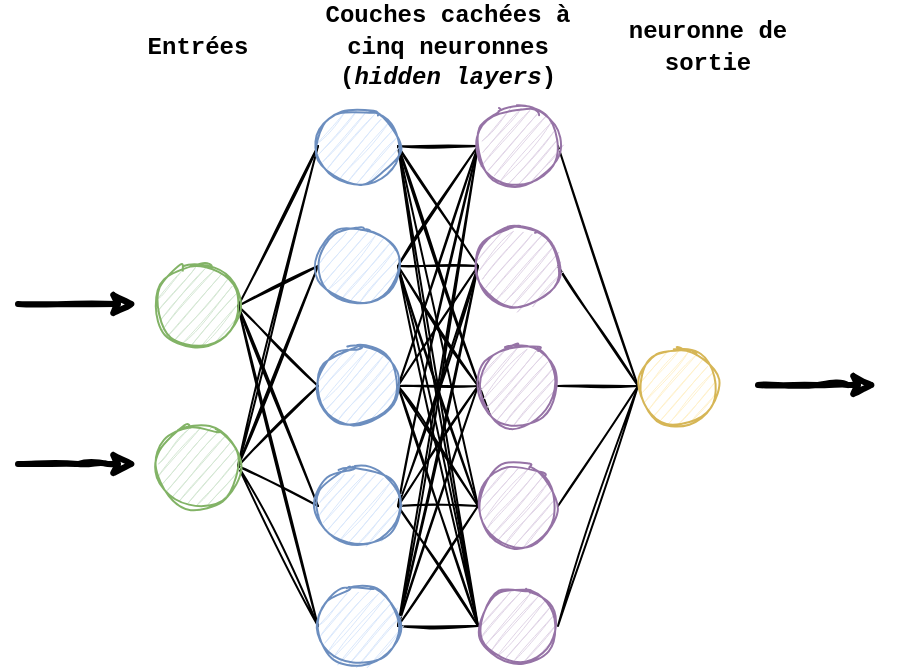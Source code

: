 <mxfile version="13.6.10" type="device"><diagram id="lkmKTa7o8zId7gAGp2KL" name="Page-1"><mxGraphModel dx="1426" dy="803" grid="1" gridSize="10" guides="1" tooltips="1" connect="1" arrows="1" fold="1" page="1" pageScale="1" pageWidth="827" pageHeight="1169" math="0" shadow="0"><root><mxCell id="0"/><mxCell id="1" parent="0"/><mxCell id="FZiajfZyLITM8elXd2RX-15" style="rounded=0;orthogonalLoop=1;jettySize=auto;html=1;exitX=1;exitY=0.5;exitDx=0;exitDy=0;entryX=0;entryY=0.5;entryDx=0;entryDy=0;endArrow=none;endFill=0;sketch=1;" edge="1" parent="1" source="FZiajfZyLITM8elXd2RX-1" target="FZiajfZyLITM8elXd2RX-3"><mxGeometry relative="1" as="geometry"/></mxCell><mxCell id="FZiajfZyLITM8elXd2RX-16" style="edgeStyle=none;rounded=0;orthogonalLoop=1;jettySize=auto;html=1;exitX=1;exitY=0.5;exitDx=0;exitDy=0;entryX=0;entryY=0.5;entryDx=0;entryDy=0;endArrow=none;endFill=0;sketch=1;" edge="1" parent="1" source="FZiajfZyLITM8elXd2RX-1" target="FZiajfZyLITM8elXd2RX-4"><mxGeometry relative="1" as="geometry"/></mxCell><mxCell id="FZiajfZyLITM8elXd2RX-17" style="edgeStyle=none;rounded=0;orthogonalLoop=1;jettySize=auto;html=1;exitX=1;exitY=0.5;exitDx=0;exitDy=0;entryX=0;entryY=0.5;entryDx=0;entryDy=0;endArrow=none;endFill=0;sketch=1;" edge="1" parent="1" source="FZiajfZyLITM8elXd2RX-1" target="FZiajfZyLITM8elXd2RX-5"><mxGeometry relative="1" as="geometry"/></mxCell><mxCell id="FZiajfZyLITM8elXd2RX-18" style="edgeStyle=none;rounded=0;orthogonalLoop=1;jettySize=auto;html=1;exitX=1;exitY=0.5;exitDx=0;exitDy=0;entryX=0;entryY=0.5;entryDx=0;entryDy=0;endArrow=none;endFill=0;sketch=1;" edge="1" parent="1" source="FZiajfZyLITM8elXd2RX-1" target="FZiajfZyLITM8elXd2RX-6"><mxGeometry relative="1" as="geometry"/></mxCell><mxCell id="FZiajfZyLITM8elXd2RX-19" style="edgeStyle=none;rounded=0;orthogonalLoop=1;jettySize=auto;html=1;exitX=1;exitY=0.5;exitDx=0;exitDy=0;entryX=0;entryY=0.5;entryDx=0;entryDy=0;endArrow=none;endFill=0;sketch=1;" edge="1" parent="1" source="FZiajfZyLITM8elXd2RX-1" target="FZiajfZyLITM8elXd2RX-7"><mxGeometry relative="1" as="geometry"/></mxCell><mxCell id="FZiajfZyLITM8elXd2RX-1" value="" style="ellipse;whiteSpace=wrap;html=1;aspect=fixed;fillColor=#d5e8d4;strokeColor=#82b366;sketch=1;" vertex="1" parent="1"><mxGeometry x="160" y="320" width="40" height="40" as="geometry"/></mxCell><mxCell id="FZiajfZyLITM8elXd2RX-20" style="edgeStyle=none;rounded=0;orthogonalLoop=1;jettySize=auto;html=1;exitX=1;exitY=0.5;exitDx=0;exitDy=0;entryX=0;entryY=0.5;entryDx=0;entryDy=0;endArrow=none;endFill=0;sketch=1;" edge="1" parent="1" source="FZiajfZyLITM8elXd2RX-2" target="FZiajfZyLITM8elXd2RX-3"><mxGeometry relative="1" as="geometry"/></mxCell><mxCell id="FZiajfZyLITM8elXd2RX-21" style="edgeStyle=none;rounded=0;orthogonalLoop=1;jettySize=auto;html=1;exitX=1;exitY=0.5;exitDx=0;exitDy=0;entryX=0;entryY=0.5;entryDx=0;entryDy=0;endArrow=none;endFill=0;sketch=1;" edge="1" parent="1" source="FZiajfZyLITM8elXd2RX-2" target="FZiajfZyLITM8elXd2RX-4"><mxGeometry relative="1" as="geometry"/></mxCell><mxCell id="FZiajfZyLITM8elXd2RX-22" style="edgeStyle=none;rounded=0;orthogonalLoop=1;jettySize=auto;html=1;exitX=1;exitY=0.5;exitDx=0;exitDy=0;entryX=0;entryY=0.5;entryDx=0;entryDy=0;endArrow=none;endFill=0;sketch=1;" edge="1" parent="1" source="FZiajfZyLITM8elXd2RX-2" target="FZiajfZyLITM8elXd2RX-5"><mxGeometry relative="1" as="geometry"/></mxCell><mxCell id="FZiajfZyLITM8elXd2RX-23" style="edgeStyle=none;rounded=0;orthogonalLoop=1;jettySize=auto;html=1;exitX=1;exitY=0.5;exitDx=0;exitDy=0;entryX=0;entryY=0.5;entryDx=0;entryDy=0;endArrow=none;endFill=0;sketch=1;" edge="1" parent="1" source="FZiajfZyLITM8elXd2RX-2" target="FZiajfZyLITM8elXd2RX-6"><mxGeometry relative="1" as="geometry"/></mxCell><mxCell id="FZiajfZyLITM8elXd2RX-24" style="edgeStyle=none;rounded=0;orthogonalLoop=1;jettySize=auto;html=1;exitX=1;exitY=0.5;exitDx=0;exitDy=0;endArrow=none;endFill=0;sketch=1;" edge="1" parent="1" source="FZiajfZyLITM8elXd2RX-2"><mxGeometry relative="1" as="geometry"><mxPoint x="240" y="500" as="targetPoint"/></mxGeometry></mxCell><mxCell id="FZiajfZyLITM8elXd2RX-2" value="" style="ellipse;whiteSpace=wrap;html=1;aspect=fixed;fillColor=#d5e8d4;strokeColor=#82b366;sketch=1;" vertex="1" parent="1"><mxGeometry x="160" y="400" width="40" height="40" as="geometry"/></mxCell><mxCell id="FZiajfZyLITM8elXd2RX-25" style="edgeStyle=none;rounded=0;orthogonalLoop=1;jettySize=auto;html=1;exitX=1;exitY=0.5;exitDx=0;exitDy=0;entryX=0;entryY=0.5;entryDx=0;entryDy=0;endArrow=none;endFill=0;sketch=1;" edge="1" parent="1" source="FZiajfZyLITM8elXd2RX-3" target="FZiajfZyLITM8elXd2RX-8"><mxGeometry relative="1" as="geometry"/></mxCell><mxCell id="FZiajfZyLITM8elXd2RX-26" style="edgeStyle=none;rounded=0;orthogonalLoop=1;jettySize=auto;html=1;exitX=1;exitY=0.5;exitDx=0;exitDy=0;entryX=0;entryY=0.5;entryDx=0;entryDy=0;endArrow=none;endFill=0;sketch=1;" edge="1" parent="1" source="FZiajfZyLITM8elXd2RX-3" target="FZiajfZyLITM8elXd2RX-9"><mxGeometry relative="1" as="geometry"/></mxCell><mxCell id="FZiajfZyLITM8elXd2RX-27" style="edgeStyle=none;rounded=0;orthogonalLoop=1;jettySize=auto;html=1;exitX=1;exitY=0.5;exitDx=0;exitDy=0;entryX=0;entryY=1;entryDx=0;entryDy=0;endArrow=none;endFill=0;sketch=1;" edge="1" parent="1" source="FZiajfZyLITM8elXd2RX-3" target="FZiajfZyLITM8elXd2RX-10"><mxGeometry relative="1" as="geometry"/></mxCell><mxCell id="FZiajfZyLITM8elXd2RX-28" style="edgeStyle=none;rounded=0;orthogonalLoop=1;jettySize=auto;html=1;exitX=1;exitY=0.5;exitDx=0;exitDy=0;entryX=0;entryY=0.5;entryDx=0;entryDy=0;endArrow=none;endFill=0;sketch=1;" edge="1" parent="1" source="FZiajfZyLITM8elXd2RX-3" target="FZiajfZyLITM8elXd2RX-11"><mxGeometry relative="1" as="geometry"/></mxCell><mxCell id="FZiajfZyLITM8elXd2RX-29" style="edgeStyle=none;rounded=0;orthogonalLoop=1;jettySize=auto;html=1;exitX=1;exitY=0.5;exitDx=0;exitDy=0;entryX=0;entryY=0.5;entryDx=0;entryDy=0;endArrow=none;endFill=0;sketch=1;" edge="1" parent="1" source="FZiajfZyLITM8elXd2RX-3" target="FZiajfZyLITM8elXd2RX-12"><mxGeometry relative="1" as="geometry"/></mxCell><mxCell id="FZiajfZyLITM8elXd2RX-3" value="" style="ellipse;whiteSpace=wrap;html=1;aspect=fixed;fillColor=#dae8fc;strokeColor=#6c8ebf;sketch=1;" vertex="1" parent="1"><mxGeometry x="240" y="240" width="40" height="40" as="geometry"/></mxCell><mxCell id="FZiajfZyLITM8elXd2RX-30" style="edgeStyle=none;rounded=0;orthogonalLoop=1;jettySize=auto;html=1;exitX=1;exitY=0.5;exitDx=0;exitDy=0;entryX=0;entryY=0.5;entryDx=0;entryDy=0;endArrow=none;endFill=0;sketch=1;" edge="1" parent="1" source="FZiajfZyLITM8elXd2RX-4" target="FZiajfZyLITM8elXd2RX-8"><mxGeometry relative="1" as="geometry"/></mxCell><mxCell id="FZiajfZyLITM8elXd2RX-31" style="edgeStyle=none;rounded=0;orthogonalLoop=1;jettySize=auto;html=1;exitX=1;exitY=0.5;exitDx=0;exitDy=0;endArrow=none;endFill=0;sketch=1;" edge="1" parent="1" source="FZiajfZyLITM8elXd2RX-4" target="FZiajfZyLITM8elXd2RX-9"><mxGeometry relative="1" as="geometry"/></mxCell><mxCell id="FZiajfZyLITM8elXd2RX-32" style="edgeStyle=none;rounded=0;orthogonalLoop=1;jettySize=auto;html=1;exitX=1;exitY=0.5;exitDx=0;exitDy=0;entryX=0;entryY=0.5;entryDx=0;entryDy=0;endArrow=none;endFill=0;sketch=1;" edge="1" parent="1" source="FZiajfZyLITM8elXd2RX-4" target="FZiajfZyLITM8elXd2RX-10"><mxGeometry relative="1" as="geometry"/></mxCell><mxCell id="FZiajfZyLITM8elXd2RX-33" style="edgeStyle=none;rounded=0;orthogonalLoop=1;jettySize=auto;html=1;exitX=1;exitY=0.5;exitDx=0;exitDy=0;entryX=0;entryY=0.5;entryDx=0;entryDy=0;endArrow=none;endFill=0;sketch=1;" edge="1" parent="1" source="FZiajfZyLITM8elXd2RX-4" target="FZiajfZyLITM8elXd2RX-11"><mxGeometry relative="1" as="geometry"/></mxCell><mxCell id="FZiajfZyLITM8elXd2RX-34" style="edgeStyle=none;rounded=0;orthogonalLoop=1;jettySize=auto;html=1;exitX=1;exitY=0.5;exitDx=0;exitDy=0;entryX=0;entryY=0.5;entryDx=0;entryDy=0;endArrow=none;endFill=0;sketch=1;" edge="1" parent="1" source="FZiajfZyLITM8elXd2RX-4" target="FZiajfZyLITM8elXd2RX-12"><mxGeometry relative="1" as="geometry"/></mxCell><mxCell id="FZiajfZyLITM8elXd2RX-4" value="" style="ellipse;whiteSpace=wrap;html=1;aspect=fixed;fillColor=#dae8fc;strokeColor=#6c8ebf;sketch=1;" vertex="1" parent="1"><mxGeometry x="240" y="300" width="40" height="40" as="geometry"/></mxCell><mxCell id="FZiajfZyLITM8elXd2RX-35" style="edgeStyle=none;rounded=0;orthogonalLoop=1;jettySize=auto;html=1;exitX=1;exitY=0.5;exitDx=0;exitDy=0;entryX=0;entryY=0.5;entryDx=0;entryDy=0;endArrow=none;endFill=0;sketch=1;" edge="1" parent="1" source="FZiajfZyLITM8elXd2RX-5" target="FZiajfZyLITM8elXd2RX-8"><mxGeometry relative="1" as="geometry"/></mxCell><mxCell id="FZiajfZyLITM8elXd2RX-36" style="edgeStyle=none;rounded=0;orthogonalLoop=1;jettySize=auto;html=1;exitX=1;exitY=0.5;exitDx=0;exitDy=0;endArrow=none;endFill=0;sketch=1;" edge="1" parent="1" source="FZiajfZyLITM8elXd2RX-5"><mxGeometry relative="1" as="geometry"><mxPoint x="320" y="320" as="targetPoint"/></mxGeometry></mxCell><mxCell id="FZiajfZyLITM8elXd2RX-37" style="edgeStyle=none;rounded=0;orthogonalLoop=1;jettySize=auto;html=1;exitX=1;exitY=0.5;exitDx=0;exitDy=0;endArrow=none;endFill=0;sketch=1;" edge="1" parent="1" source="FZiajfZyLITM8elXd2RX-5"><mxGeometry relative="1" as="geometry"><mxPoint x="320" y="380" as="targetPoint"/></mxGeometry></mxCell><mxCell id="FZiajfZyLITM8elXd2RX-38" style="edgeStyle=none;rounded=0;orthogonalLoop=1;jettySize=auto;html=1;exitX=1;exitY=0.5;exitDx=0;exitDy=0;entryX=0;entryY=0.5;entryDx=0;entryDy=0;endArrow=none;endFill=0;sketch=1;" edge="1" parent="1" source="FZiajfZyLITM8elXd2RX-5" target="FZiajfZyLITM8elXd2RX-11"><mxGeometry relative="1" as="geometry"/></mxCell><mxCell id="FZiajfZyLITM8elXd2RX-39" style="edgeStyle=none;rounded=0;orthogonalLoop=1;jettySize=auto;html=1;exitX=1;exitY=0.5;exitDx=0;exitDy=0;entryX=0;entryY=0.5;entryDx=0;entryDy=0;endArrow=none;endFill=0;sketch=1;" edge="1" parent="1" source="FZiajfZyLITM8elXd2RX-5" target="FZiajfZyLITM8elXd2RX-12"><mxGeometry relative="1" as="geometry"/></mxCell><mxCell id="FZiajfZyLITM8elXd2RX-5" value="" style="ellipse;whiteSpace=wrap;html=1;aspect=fixed;fillColor=#dae8fc;strokeColor=#6c8ebf;sketch=1;" vertex="1" parent="1"><mxGeometry x="240" y="360" width="40" height="40" as="geometry"/></mxCell><mxCell id="FZiajfZyLITM8elXd2RX-40" style="edgeStyle=none;rounded=0;orthogonalLoop=1;jettySize=auto;html=1;exitX=1;exitY=0.5;exitDx=0;exitDy=0;entryX=0;entryY=0.5;entryDx=0;entryDy=0;endArrow=none;endFill=0;sketch=1;" edge="1" parent="1" source="FZiajfZyLITM8elXd2RX-6" target="FZiajfZyLITM8elXd2RX-8"><mxGeometry relative="1" as="geometry"/></mxCell><mxCell id="FZiajfZyLITM8elXd2RX-41" style="edgeStyle=none;rounded=0;orthogonalLoop=1;jettySize=auto;html=1;exitX=1;exitY=0.5;exitDx=0;exitDy=0;endArrow=none;endFill=0;sketch=1;" edge="1" parent="1" source="FZiajfZyLITM8elXd2RX-6"><mxGeometry relative="1" as="geometry"><mxPoint x="320" y="320" as="targetPoint"/></mxGeometry></mxCell><mxCell id="FZiajfZyLITM8elXd2RX-42" style="edgeStyle=none;rounded=0;orthogonalLoop=1;jettySize=auto;html=1;exitX=1;exitY=0.5;exitDx=0;exitDy=0;entryX=0;entryY=0.5;entryDx=0;entryDy=0;endArrow=none;endFill=0;sketch=1;" edge="1" parent="1" source="FZiajfZyLITM8elXd2RX-6" target="FZiajfZyLITM8elXd2RX-10"><mxGeometry relative="1" as="geometry"/></mxCell><mxCell id="FZiajfZyLITM8elXd2RX-43" style="edgeStyle=none;rounded=0;orthogonalLoop=1;jettySize=auto;html=1;exitX=1;exitY=0.5;exitDx=0;exitDy=0;entryX=0;entryY=0.5;entryDx=0;entryDy=0;endArrow=none;endFill=0;sketch=1;" edge="1" parent="1" source="FZiajfZyLITM8elXd2RX-6" target="FZiajfZyLITM8elXd2RX-11"><mxGeometry relative="1" as="geometry"/></mxCell><mxCell id="FZiajfZyLITM8elXd2RX-44" style="edgeStyle=none;rounded=0;orthogonalLoop=1;jettySize=auto;html=1;exitX=1;exitY=0.5;exitDx=0;exitDy=0;entryX=0;entryY=0.5;entryDx=0;entryDy=0;endArrow=none;endFill=0;sketch=1;" edge="1" parent="1" source="FZiajfZyLITM8elXd2RX-6" target="FZiajfZyLITM8elXd2RX-12"><mxGeometry relative="1" as="geometry"/></mxCell><mxCell id="FZiajfZyLITM8elXd2RX-6" value="" style="ellipse;whiteSpace=wrap;html=1;aspect=fixed;fillColor=#dae8fc;strokeColor=#6c8ebf;sketch=1;" vertex="1" parent="1"><mxGeometry x="240" y="420" width="40" height="40" as="geometry"/></mxCell><mxCell id="FZiajfZyLITM8elXd2RX-45" style="edgeStyle=none;rounded=0;orthogonalLoop=1;jettySize=auto;html=1;exitX=1;exitY=0.5;exitDx=0;exitDy=0;entryX=0;entryY=0.5;entryDx=0;entryDy=0;endArrow=none;endFill=0;sketch=1;" edge="1" parent="1" source="FZiajfZyLITM8elXd2RX-7" target="FZiajfZyLITM8elXd2RX-8"><mxGeometry relative="1" as="geometry"/></mxCell><mxCell id="FZiajfZyLITM8elXd2RX-46" style="edgeStyle=none;rounded=0;orthogonalLoop=1;jettySize=auto;html=1;exitX=1;exitY=0.5;exitDx=0;exitDy=0;endArrow=none;endFill=0;sketch=1;" edge="1" parent="1" source="FZiajfZyLITM8elXd2RX-7"><mxGeometry relative="1" as="geometry"><mxPoint x="320" y="320" as="targetPoint"/></mxGeometry></mxCell><mxCell id="FZiajfZyLITM8elXd2RX-47" style="edgeStyle=none;rounded=0;orthogonalLoop=1;jettySize=auto;html=1;exitX=1;exitY=0.5;exitDx=0;exitDy=0;entryX=0;entryY=0.5;entryDx=0;entryDy=0;endArrow=none;endFill=0;sketch=1;" edge="1" parent="1" source="FZiajfZyLITM8elXd2RX-7" target="FZiajfZyLITM8elXd2RX-10"><mxGeometry relative="1" as="geometry"/></mxCell><mxCell id="FZiajfZyLITM8elXd2RX-48" style="edgeStyle=none;rounded=0;orthogonalLoop=1;jettySize=auto;html=1;exitX=1;exitY=0.5;exitDx=0;exitDy=0;entryX=0;entryY=0.5;entryDx=0;entryDy=0;endArrow=none;endFill=0;sketch=1;" edge="1" parent="1" source="FZiajfZyLITM8elXd2RX-7" target="FZiajfZyLITM8elXd2RX-11"><mxGeometry relative="1" as="geometry"/></mxCell><mxCell id="FZiajfZyLITM8elXd2RX-49" style="edgeStyle=none;rounded=0;orthogonalLoop=1;jettySize=auto;html=1;exitX=1;exitY=0.5;exitDx=0;exitDy=0;entryX=0;entryY=0.5;entryDx=0;entryDy=0;endArrow=none;endFill=0;sketch=1;" edge="1" parent="1" source="FZiajfZyLITM8elXd2RX-7" target="FZiajfZyLITM8elXd2RX-12"><mxGeometry relative="1" as="geometry"/></mxCell><mxCell id="FZiajfZyLITM8elXd2RX-7" value="" style="ellipse;whiteSpace=wrap;html=1;aspect=fixed;fillColor=#dae8fc;strokeColor=#6c8ebf;sketch=1;" vertex="1" parent="1"><mxGeometry x="240" y="480" width="40" height="40" as="geometry"/></mxCell><mxCell id="FZiajfZyLITM8elXd2RX-50" style="edgeStyle=none;rounded=0;orthogonalLoop=1;jettySize=auto;html=1;exitX=1;exitY=0.5;exitDx=0;exitDy=0;entryX=0;entryY=0.5;entryDx=0;entryDy=0;endArrow=none;endFill=0;sketch=1;" edge="1" parent="1" source="FZiajfZyLITM8elXd2RX-8" target="FZiajfZyLITM8elXd2RX-13"><mxGeometry relative="1" as="geometry"/></mxCell><mxCell id="FZiajfZyLITM8elXd2RX-8" value="" style="ellipse;whiteSpace=wrap;html=1;aspect=fixed;fillColor=#e1d5e7;strokeColor=#9673a6;sketch=1;" vertex="1" parent="1"><mxGeometry x="320" y="240" width="40" height="40" as="geometry"/></mxCell><mxCell id="FZiajfZyLITM8elXd2RX-51" style="edgeStyle=none;rounded=0;orthogonalLoop=1;jettySize=auto;html=1;exitX=1;exitY=0.5;exitDx=0;exitDy=0;entryX=0;entryY=0.5;entryDx=0;entryDy=0;endArrow=none;endFill=0;sketch=1;" edge="1" parent="1" source="FZiajfZyLITM8elXd2RX-9" target="FZiajfZyLITM8elXd2RX-13"><mxGeometry relative="1" as="geometry"/></mxCell><mxCell id="FZiajfZyLITM8elXd2RX-9" value="" style="ellipse;whiteSpace=wrap;html=1;aspect=fixed;fillColor=#e1d5e7;strokeColor=#9673a6;sketch=1;" vertex="1" parent="1"><mxGeometry x="320" y="300" width="40" height="40" as="geometry"/></mxCell><mxCell id="FZiajfZyLITM8elXd2RX-52" style="edgeStyle=none;rounded=0;orthogonalLoop=1;jettySize=auto;html=1;exitX=1;exitY=0.5;exitDx=0;exitDy=0;entryX=0;entryY=0.5;entryDx=0;entryDy=0;endArrow=none;endFill=0;sketch=1;" edge="1" parent="1" source="FZiajfZyLITM8elXd2RX-10" target="FZiajfZyLITM8elXd2RX-13"><mxGeometry relative="1" as="geometry"/></mxCell><mxCell id="FZiajfZyLITM8elXd2RX-10" value="" style="ellipse;whiteSpace=wrap;html=1;aspect=fixed;fillColor=#e1d5e7;strokeColor=#9673a6;sketch=1;" vertex="1" parent="1"><mxGeometry x="320" y="360" width="40" height="40" as="geometry"/></mxCell><mxCell id="FZiajfZyLITM8elXd2RX-53" style="edgeStyle=none;rounded=0;orthogonalLoop=1;jettySize=auto;html=1;exitX=1;exitY=0.5;exitDx=0;exitDy=0;entryX=0;entryY=0.5;entryDx=0;entryDy=0;endArrow=none;endFill=0;sketch=1;" edge="1" parent="1" source="FZiajfZyLITM8elXd2RX-11" target="FZiajfZyLITM8elXd2RX-13"><mxGeometry relative="1" as="geometry"/></mxCell><mxCell id="FZiajfZyLITM8elXd2RX-11" value="" style="ellipse;whiteSpace=wrap;html=1;aspect=fixed;fillColor=#e1d5e7;strokeColor=#9673a6;sketch=1;" vertex="1" parent="1"><mxGeometry x="320" y="420" width="40" height="40" as="geometry"/></mxCell><mxCell id="FZiajfZyLITM8elXd2RX-54" style="edgeStyle=none;rounded=0;orthogonalLoop=1;jettySize=auto;html=1;exitX=1;exitY=0.5;exitDx=0;exitDy=0;entryX=0;entryY=0.5;entryDx=0;entryDy=0;endArrow=none;endFill=0;sketch=1;" edge="1" parent="1" source="FZiajfZyLITM8elXd2RX-12" target="FZiajfZyLITM8elXd2RX-13"><mxGeometry relative="1" as="geometry"/></mxCell><mxCell id="FZiajfZyLITM8elXd2RX-12" value="" style="ellipse;whiteSpace=wrap;html=1;aspect=fixed;fillColor=#e1d5e7;strokeColor=#9673a6;sketch=1;" vertex="1" parent="1"><mxGeometry x="320" y="480" width="40" height="40" as="geometry"/></mxCell><mxCell id="FZiajfZyLITM8elXd2RX-13" value="" style="ellipse;whiteSpace=wrap;html=1;aspect=fixed;fillColor=#fff2cc;strokeColor=#d6b656;sketch=1;" vertex="1" parent="1"><mxGeometry x="400" y="360" width="40" height="40" as="geometry"/></mxCell><mxCell id="FZiajfZyLITM8elXd2RX-55" value="" style="endArrow=classic;html=1;strokeWidth=3;sketch=1;" edge="1" parent="1"><mxGeometry width="50" height="50" relative="1" as="geometry"><mxPoint x="90" y="339" as="sourcePoint"/><mxPoint x="150" y="339" as="targetPoint"/></mxGeometry></mxCell><mxCell id="FZiajfZyLITM8elXd2RX-56" value="" style="endArrow=classic;html=1;strokeWidth=3;sketch=1;" edge="1" parent="1"><mxGeometry width="50" height="50" relative="1" as="geometry"><mxPoint x="90" y="419" as="sourcePoint"/><mxPoint x="150" y="419" as="targetPoint"/><Array as="points"><mxPoint x="130" y="419"/></Array></mxGeometry></mxCell><mxCell id="FZiajfZyLITM8elXd2RX-57" value="" style="endArrow=classic;html=1;strokeWidth=3;sketch=1;" edge="1" parent="1"><mxGeometry width="50" height="50" relative="1" as="geometry"><mxPoint x="460" y="379.5" as="sourcePoint"/><mxPoint x="520" y="379.5" as="targetPoint"/><Array as="points"><mxPoint x="500" y="379.5"/></Array></mxGeometry></mxCell><mxCell id="FZiajfZyLITM8elXd2RX-58" value="&lt;b&gt;&lt;font face=&quot;Courier New&quot;&gt;Entrées&lt;/font&gt;&lt;/b&gt;" style="text;html=1;strokeColor=none;fillColor=none;align=center;verticalAlign=middle;whiteSpace=wrap;rounded=0;sketch=1;" vertex="1" parent="1"><mxGeometry x="160" y="200" width="40" height="20" as="geometry"/></mxCell><mxCell id="FZiajfZyLITM8elXd2RX-59" value="&lt;b&gt;&lt;font face=&quot;Courier New&quot;&gt;Couches cachées à cinq neuronnes (&lt;i&gt;hidden layers&lt;/i&gt;)&lt;/font&gt;&lt;/b&gt;" style="text;html=1;strokeColor=none;fillColor=none;align=center;verticalAlign=middle;whiteSpace=wrap;rounded=0;sketch=1;" vertex="1" parent="1"><mxGeometry x="230" y="200" width="150" height="20" as="geometry"/></mxCell><mxCell id="FZiajfZyLITM8elXd2RX-60" value="&lt;font face=&quot;Courier New&quot;&gt;&lt;b&gt;neuronne de sortie&lt;/b&gt;&lt;/font&gt;" style="text;html=1;strokeColor=none;fillColor=none;align=center;verticalAlign=middle;whiteSpace=wrap;rounded=0;sketch=1;" vertex="1" parent="1"><mxGeometry x="390" y="200" width="90" height="20" as="geometry"/></mxCell></root></mxGraphModel></diagram></mxfile>
